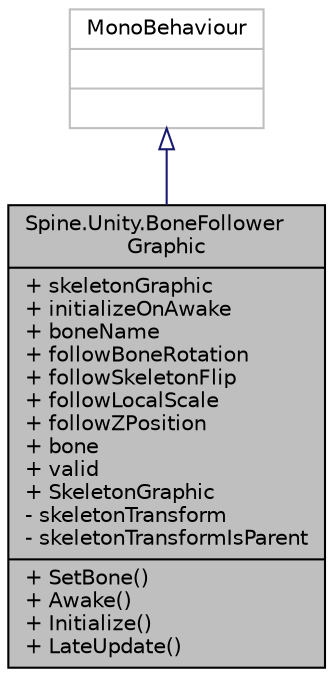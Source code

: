 digraph "Spine.Unity.BoneFollowerGraphic"
{
 // LATEX_PDF_SIZE
  edge [fontname="Helvetica",fontsize="10",labelfontname="Helvetica",labelfontsize="10"];
  node [fontname="Helvetica",fontsize="10",shape=record];
  Node1 [label="{Spine.Unity.BoneFollower\lGraphic\n|+ skeletonGraphic\l+ initializeOnAwake\l+ boneName\l+ followBoneRotation\l+ followSkeletonFlip\l+ followLocalScale\l+ followZPosition\l+ bone\l+ valid\l+ SkeletonGraphic\l- skeletonTransform\l- skeletonTransformIsParent\l|+ SetBone()\l+ Awake()\l+ Initialize()\l+ LateUpdate()\l}",height=0.2,width=0.4,color="black", fillcolor="grey75", style="filled", fontcolor="black",tooltip=" "];
  Node2 -> Node1 [dir="back",color="midnightblue",fontsize="10",style="solid",arrowtail="onormal"];
  Node2 [label="{MonoBehaviour\n||}",height=0.2,width=0.4,color="grey75", fillcolor="white", style="filled",tooltip=" "];
}
